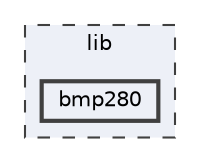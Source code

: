 digraph "bmp280"
{
 // LATEX_PDF_SIZE
  bgcolor="transparent";
  edge [fontname=Helvetica,fontsize=10,labelfontname=Helvetica,labelfontsize=10];
  node [fontname=Helvetica,fontsize=10,shape=box,height=0.2,width=0.4];
  compound=true
  subgraph clusterdir_97aefd0d527b934f1d99a682da8fe6a9 {
    graph [ bgcolor="#edf0f7", pencolor="grey25", label="lib", fontname=Helvetica,fontsize=10 style="filled,dashed", URL="dir_97aefd0d527b934f1d99a682da8fe6a9.html",tooltip=""]
  dir_41f8e2bb12a105b3e62cc193dacb2d08 [label="bmp280", fillcolor="#edf0f7", color="grey25", style="filled,bold", URL="dir_41f8e2bb12a105b3e62cc193dacb2d08.html",tooltip=""];
  }
}
